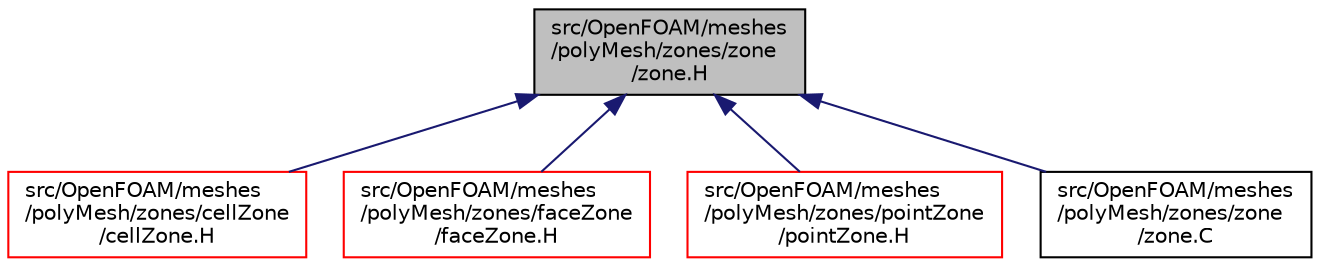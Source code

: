 digraph "src/OpenFOAM/meshes/polyMesh/zones/zone/zone.H"
{
  bgcolor="transparent";
  edge [fontname="Helvetica",fontsize="10",labelfontname="Helvetica",labelfontsize="10"];
  node [fontname="Helvetica",fontsize="10",shape=record];
  Node114 [label="src/OpenFOAM/meshes\l/polyMesh/zones/zone\l/zone.H",height=0.2,width=0.4,color="black", fillcolor="grey75", style="filled", fontcolor="black"];
  Node114 -> Node115 [dir="back",color="midnightblue",fontsize="10",style="solid",fontname="Helvetica"];
  Node115 [label="src/OpenFOAM/meshes\l/polyMesh/zones/cellZone\l/cellZone.H",height=0.2,width=0.4,color="red",URL="$a12545.html"];
  Node114 -> Node2645 [dir="back",color="midnightblue",fontsize="10",style="solid",fontname="Helvetica"];
  Node2645 [label="src/OpenFOAM/meshes\l/polyMesh/zones/faceZone\l/faceZone.H",height=0.2,width=0.4,color="red",URL="$a12557.html"];
  Node114 -> Node2650 [dir="back",color="midnightblue",fontsize="10",style="solid",fontname="Helvetica"];
  Node2650 [label="src/OpenFOAM/meshes\l/polyMesh/zones/pointZone\l/pointZone.H",height=0.2,width=0.4,color="red",URL="$a12575.html"];
  Node114 -> Node2653 [dir="back",color="midnightblue",fontsize="10",style="solid",fontname="Helvetica"];
  Node2653 [label="src/OpenFOAM/meshes\l/polyMesh/zones/zone\l/zone.C",height=0.2,width=0.4,color="black",URL="$a12581.html"];
}
